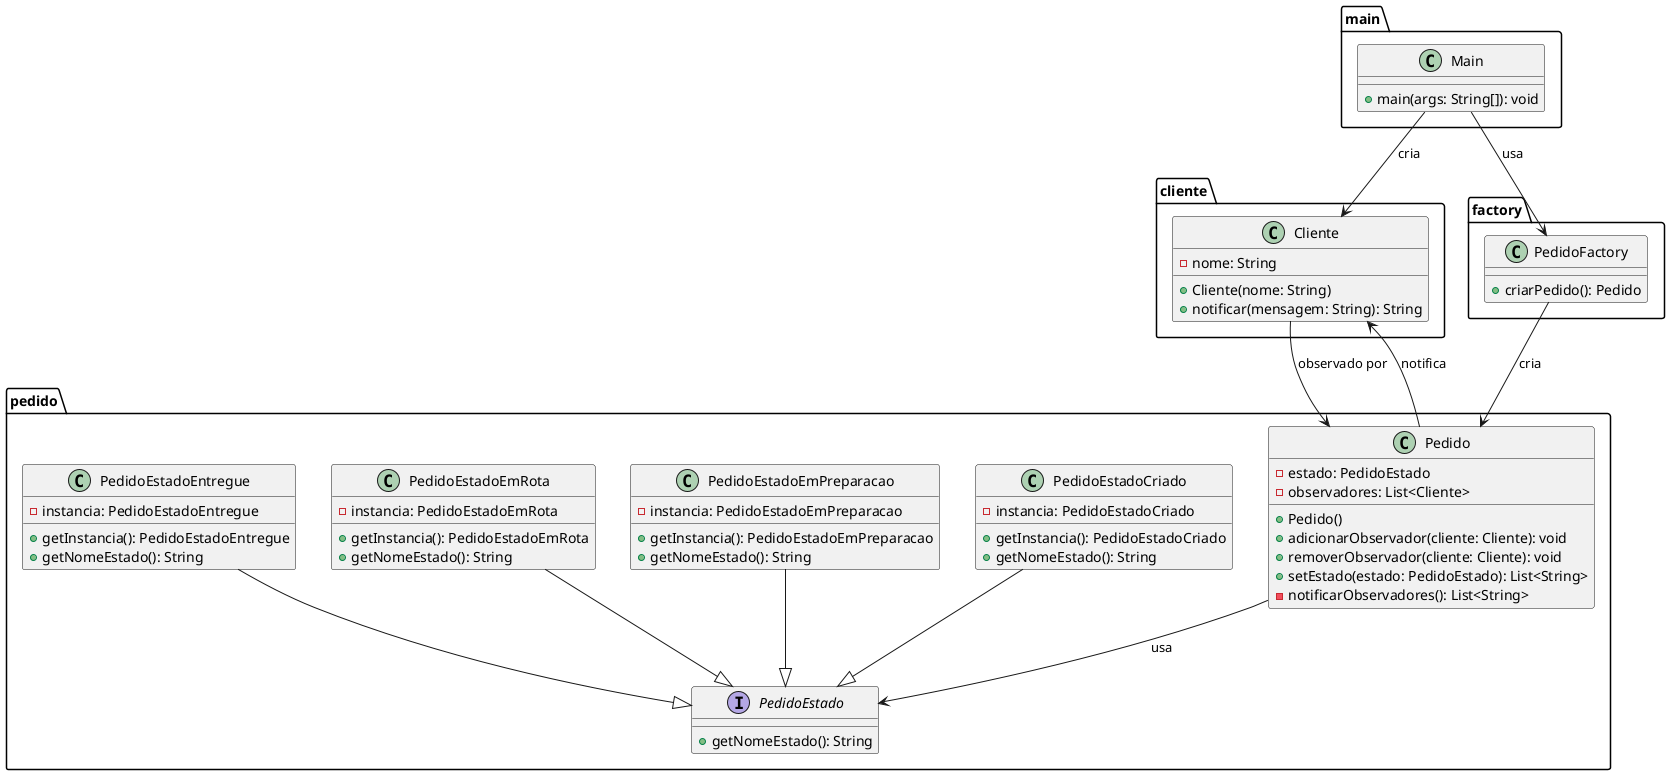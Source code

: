 @startuml
package cliente {
    class Cliente {
        - nome: String
        + Cliente(nome: String)
        + notificar(mensagem: String): String
    }
}

package pedido {
    class Pedido {
        - estado: PedidoEstado
        - observadores: List<Cliente>
        + Pedido()
        + adicionarObservador(cliente: Cliente): void
        + removerObservador(cliente: Cliente): void
        + setEstado(estado: PedidoEstado): List<String>
        - notificarObservadores(): List<String>
    }

    interface PedidoEstado {
        + getNomeEstado(): String
    }

    class PedidoEstadoCriado {
        - instancia: PedidoEstadoCriado
        + getInstancia(): PedidoEstadoCriado
        + getNomeEstado(): String
    }

    class PedidoEstadoEmPreparacao {
        - instancia: PedidoEstadoEmPreparacao
        + getInstancia(): PedidoEstadoEmPreparacao
        + getNomeEstado(): String
    }

    class PedidoEstadoEmRota {
        - instancia: PedidoEstadoEmRota
        + getInstancia(): PedidoEstadoEmRota
        + getNomeEstado(): String
    }

    class PedidoEstadoEntregue {
        - instancia: PedidoEstadoEntregue
        + getInstancia(): PedidoEstadoEntregue
        + getNomeEstado(): String
    }
}

package factory {
    class PedidoFactory {
        + criarPedido(): Pedido
    }
}

package main {
    class Main {
        + main(args: String[]): void
    }
}

Cliente --> Pedido : observado por
Pedido --> PedidoEstado : usa
Pedido --> Cliente : notifica
PedidoFactory --> Pedido : cria
PedidoEstadoCriado --|> PedidoEstado
PedidoEstadoEmPreparacao --|> PedidoEstado
PedidoEstadoEmRota --|> PedidoEstado
PedidoEstadoEntregue --|> PedidoEstado
Main --> PedidoFactory : usa
Main --> Cliente : cria
@enduml

